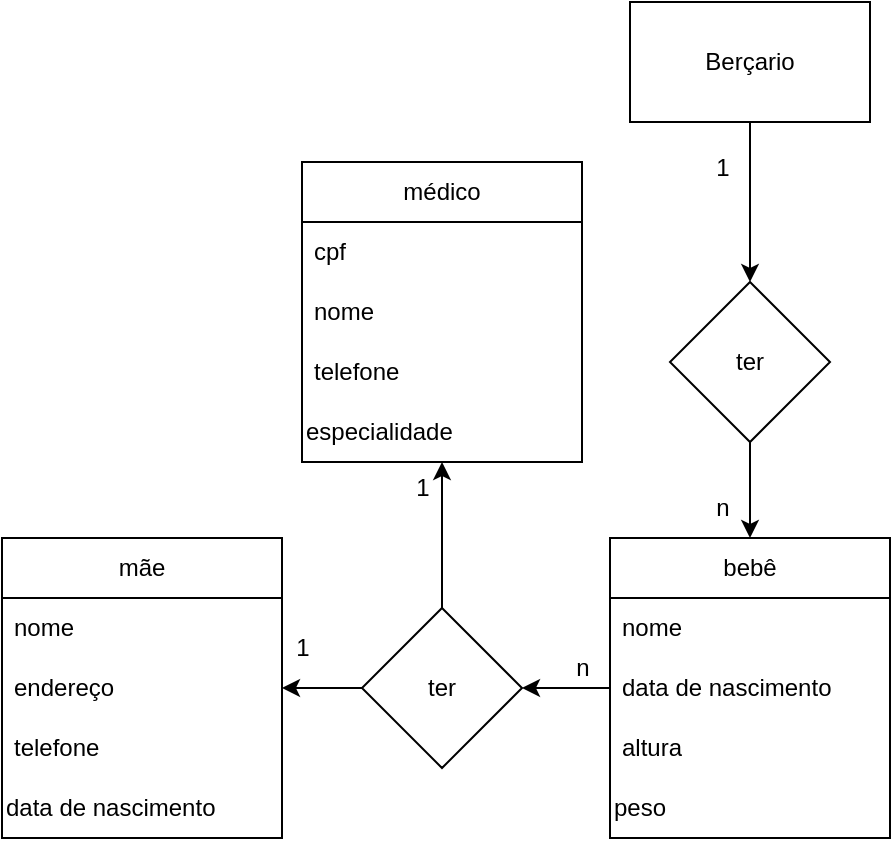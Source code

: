 <mxfile version="21.6.9" type="github">
  <diagram name="Página-1" id="vyyPWZjzh-mqohxhE3kP">
    <mxGraphModel dx="1434" dy="749" grid="1" gridSize="10" guides="1" tooltips="1" connect="1" arrows="1" fold="1" page="1" pageScale="1" pageWidth="827" pageHeight="1169" math="0" shadow="0">
      <root>
        <mxCell id="0" />
        <mxCell id="1" parent="0" />
        <mxCell id="VUxaMd9ZNwmOwTVqjh_6-3" value="" style="edgeStyle=orthogonalEdgeStyle;rounded=0;orthogonalLoop=1;jettySize=auto;html=1;" edge="1" parent="1" source="VUxaMd9ZNwmOwTVqjh_6-1" target="VUxaMd9ZNwmOwTVqjh_6-2">
          <mxGeometry relative="1" as="geometry" />
        </mxCell>
        <mxCell id="VUxaMd9ZNwmOwTVqjh_6-1" value="Berçario" style="whiteSpace=wrap;html=1;" vertex="1" parent="1">
          <mxGeometry x="354" y="150" width="120" height="60" as="geometry" />
        </mxCell>
        <mxCell id="VUxaMd9ZNwmOwTVqjh_6-9" style="edgeStyle=orthogonalEdgeStyle;rounded=0;orthogonalLoop=1;jettySize=auto;html=1;exitX=0.5;exitY=1;exitDx=0;exitDy=0;" edge="1" parent="1" source="VUxaMd9ZNwmOwTVqjh_6-2" target="VUxaMd9ZNwmOwTVqjh_6-4">
          <mxGeometry relative="1" as="geometry" />
        </mxCell>
        <mxCell id="VUxaMd9ZNwmOwTVqjh_6-2" value="ter" style="rhombus;whiteSpace=wrap;html=1;" vertex="1" parent="1">
          <mxGeometry x="374" y="290" width="80" height="80" as="geometry" />
        </mxCell>
        <mxCell id="VUxaMd9ZNwmOwTVqjh_6-13" value="" style="edgeStyle=orthogonalEdgeStyle;rounded=0;orthogonalLoop=1;jettySize=auto;html=1;" edge="1" parent="1" source="VUxaMd9ZNwmOwTVqjh_6-4" target="VUxaMd9ZNwmOwTVqjh_6-12">
          <mxGeometry relative="1" as="geometry" />
        </mxCell>
        <mxCell id="VUxaMd9ZNwmOwTVqjh_6-4" value="bebê" style="swimlane;fontStyle=0;childLayout=stackLayout;horizontal=1;startSize=30;horizontalStack=0;resizeParent=1;resizeParentMax=0;resizeLast=0;collapsible=1;marginBottom=0;whiteSpace=wrap;html=1;" vertex="1" parent="1">
          <mxGeometry x="344" y="418" width="140" height="150" as="geometry">
            <mxRectangle x="344" y="418" width="70" height="30" as="alternateBounds" />
          </mxGeometry>
        </mxCell>
        <mxCell id="VUxaMd9ZNwmOwTVqjh_6-5" value="nome" style="text;strokeColor=none;fillColor=none;align=left;verticalAlign=middle;spacingLeft=4;spacingRight=4;overflow=hidden;points=[[0,0.5],[1,0.5]];portConstraint=eastwest;rotatable=0;whiteSpace=wrap;html=1;" vertex="1" parent="VUxaMd9ZNwmOwTVqjh_6-4">
          <mxGeometry y="30" width="140" height="30" as="geometry" />
        </mxCell>
        <mxCell id="VUxaMd9ZNwmOwTVqjh_6-6" value="data de nascimento" style="text;strokeColor=none;fillColor=none;align=left;verticalAlign=middle;spacingLeft=4;spacingRight=4;overflow=hidden;points=[[0,0.5],[1,0.5]];portConstraint=eastwest;rotatable=0;whiteSpace=wrap;html=1;" vertex="1" parent="VUxaMd9ZNwmOwTVqjh_6-4">
          <mxGeometry y="60" width="140" height="30" as="geometry" />
        </mxCell>
        <mxCell id="VUxaMd9ZNwmOwTVqjh_6-7" value="&lt;div&gt;altura&lt;/div&gt;" style="text;strokeColor=none;fillColor=none;align=left;verticalAlign=middle;spacingLeft=4;spacingRight=4;overflow=hidden;points=[[0,0.5],[1,0.5]];portConstraint=eastwest;rotatable=0;whiteSpace=wrap;html=1;" vertex="1" parent="VUxaMd9ZNwmOwTVqjh_6-4">
          <mxGeometry y="90" width="140" height="30" as="geometry" />
        </mxCell>
        <mxCell id="VUxaMd9ZNwmOwTVqjh_6-8" value="peso" style="text;html=1;align=left;verticalAlign=middle;resizable=0;points=[];autosize=1;strokeColor=none;fillColor=none;" vertex="1" parent="VUxaMd9ZNwmOwTVqjh_6-4">
          <mxGeometry y="120" width="140" height="30" as="geometry" />
        </mxCell>
        <mxCell id="VUxaMd9ZNwmOwTVqjh_6-10" value="1" style="text;html=1;align=center;verticalAlign=middle;resizable=0;points=[];autosize=1;strokeColor=none;fillColor=none;" vertex="1" parent="1">
          <mxGeometry x="385" y="218" width="30" height="30" as="geometry" />
        </mxCell>
        <mxCell id="VUxaMd9ZNwmOwTVqjh_6-11" value="n" style="text;html=1;align=center;verticalAlign=middle;resizable=0;points=[];autosize=1;strokeColor=none;fillColor=none;" vertex="1" parent="1">
          <mxGeometry x="385" y="388" width="30" height="30" as="geometry" />
        </mxCell>
        <mxCell id="VUxaMd9ZNwmOwTVqjh_6-19" style="edgeStyle=orthogonalEdgeStyle;rounded=0;orthogonalLoop=1;jettySize=auto;html=1;exitX=0;exitY=0.5;exitDx=0;exitDy=0;entryX=1;entryY=0.5;entryDx=0;entryDy=0;" edge="1" parent="1" source="VUxaMd9ZNwmOwTVqjh_6-12" target="VUxaMd9ZNwmOwTVqjh_6-14">
          <mxGeometry relative="1" as="geometry" />
        </mxCell>
        <mxCell id="VUxaMd9ZNwmOwTVqjh_6-27" value="" style="edgeStyle=orthogonalEdgeStyle;rounded=0;orthogonalLoop=1;jettySize=auto;html=1;" edge="1" parent="1" source="VUxaMd9ZNwmOwTVqjh_6-12" target="VUxaMd9ZNwmOwTVqjh_6-26">
          <mxGeometry relative="1" as="geometry" />
        </mxCell>
        <mxCell id="VUxaMd9ZNwmOwTVqjh_6-12" value="ter" style="rhombus;whiteSpace=wrap;html=1;fontStyle=0;startSize=30;" vertex="1" parent="1">
          <mxGeometry x="220" y="453" width="80" height="80" as="geometry" />
        </mxCell>
        <mxCell id="VUxaMd9ZNwmOwTVqjh_6-14" value="mãe" style="swimlane;fontStyle=0;childLayout=stackLayout;horizontal=1;startSize=30;horizontalStack=0;resizeParent=1;resizeParentMax=0;resizeLast=0;collapsible=1;marginBottom=0;whiteSpace=wrap;html=1;" vertex="1" parent="1">
          <mxGeometry x="40" y="418" width="140" height="150" as="geometry">
            <mxRectangle x="40" y="418" width="60" height="30" as="alternateBounds" />
          </mxGeometry>
        </mxCell>
        <mxCell id="VUxaMd9ZNwmOwTVqjh_6-15" value="nome" style="text;strokeColor=none;fillColor=none;align=left;verticalAlign=middle;spacingLeft=4;spacingRight=4;overflow=hidden;points=[[0,0.5],[1,0.5]];portConstraint=eastwest;rotatable=0;whiteSpace=wrap;html=1;" vertex="1" parent="VUxaMd9ZNwmOwTVqjh_6-14">
          <mxGeometry y="30" width="140" height="30" as="geometry" />
        </mxCell>
        <mxCell id="VUxaMd9ZNwmOwTVqjh_6-16" value="endereço" style="text;strokeColor=none;fillColor=none;align=left;verticalAlign=middle;spacingLeft=4;spacingRight=4;overflow=hidden;points=[[0,0.5],[1,0.5]];portConstraint=eastwest;rotatable=0;whiteSpace=wrap;html=1;" vertex="1" parent="VUxaMd9ZNwmOwTVqjh_6-14">
          <mxGeometry y="60" width="140" height="30" as="geometry" />
        </mxCell>
        <mxCell id="VUxaMd9ZNwmOwTVqjh_6-17" value="telefone" style="text;strokeColor=none;fillColor=none;align=left;verticalAlign=middle;spacingLeft=4;spacingRight=4;overflow=hidden;points=[[0,0.5],[1,0.5]];portConstraint=eastwest;rotatable=0;whiteSpace=wrap;html=1;" vertex="1" parent="VUxaMd9ZNwmOwTVqjh_6-14">
          <mxGeometry y="90" width="140" height="30" as="geometry" />
        </mxCell>
        <mxCell id="VUxaMd9ZNwmOwTVqjh_6-18" value="data de nascimento" style="text;html=1;align=left;verticalAlign=middle;resizable=0;points=[];autosize=1;strokeColor=none;fillColor=none;" vertex="1" parent="VUxaMd9ZNwmOwTVqjh_6-14">
          <mxGeometry y="120" width="140" height="30" as="geometry" />
        </mxCell>
        <mxCell id="VUxaMd9ZNwmOwTVqjh_6-20" value="n" style="text;html=1;align=center;verticalAlign=middle;resizable=0;points=[];autosize=1;strokeColor=none;fillColor=none;" vertex="1" parent="1">
          <mxGeometry x="315" y="468" width="30" height="30" as="geometry" />
        </mxCell>
        <mxCell id="VUxaMd9ZNwmOwTVqjh_6-21" value="&lt;div&gt;1&lt;/div&gt;" style="text;html=1;align=center;verticalAlign=middle;resizable=0;points=[];autosize=1;strokeColor=none;fillColor=none;" vertex="1" parent="1">
          <mxGeometry x="175" y="458" width="30" height="30" as="geometry" />
        </mxCell>
        <mxCell id="VUxaMd9ZNwmOwTVqjh_6-22" value="médico" style="swimlane;fontStyle=0;childLayout=stackLayout;horizontal=1;startSize=30;horizontalStack=0;resizeParent=1;resizeParentMax=0;resizeLast=0;collapsible=1;marginBottom=0;whiteSpace=wrap;html=1;" vertex="1" parent="1">
          <mxGeometry x="190" y="230" width="140" height="150" as="geometry">
            <mxRectangle x="190" y="230" width="80" height="30" as="alternateBounds" />
          </mxGeometry>
        </mxCell>
        <mxCell id="VUxaMd9ZNwmOwTVqjh_6-23" value="cpf" style="text;strokeColor=none;fillColor=none;align=left;verticalAlign=middle;spacingLeft=4;spacingRight=4;overflow=hidden;points=[[0,0.5],[1,0.5]];portConstraint=eastwest;rotatable=0;whiteSpace=wrap;html=1;" vertex="1" parent="VUxaMd9ZNwmOwTVqjh_6-22">
          <mxGeometry y="30" width="140" height="30" as="geometry" />
        </mxCell>
        <mxCell id="VUxaMd9ZNwmOwTVqjh_6-24" value="nome" style="text;strokeColor=none;fillColor=none;align=left;verticalAlign=middle;spacingLeft=4;spacingRight=4;overflow=hidden;points=[[0,0.5],[1,0.5]];portConstraint=eastwest;rotatable=0;whiteSpace=wrap;html=1;" vertex="1" parent="VUxaMd9ZNwmOwTVqjh_6-22">
          <mxGeometry y="60" width="140" height="30" as="geometry" />
        </mxCell>
        <mxCell id="VUxaMd9ZNwmOwTVqjh_6-25" value="telefone" style="text;strokeColor=none;fillColor=none;align=left;verticalAlign=middle;spacingLeft=4;spacingRight=4;overflow=hidden;points=[[0,0.5],[1,0.5]];portConstraint=eastwest;rotatable=0;whiteSpace=wrap;html=1;" vertex="1" parent="VUxaMd9ZNwmOwTVqjh_6-22">
          <mxGeometry y="90" width="140" height="30" as="geometry" />
        </mxCell>
        <mxCell id="VUxaMd9ZNwmOwTVqjh_6-26" value="especialidade" style="text;html=1;align=left;verticalAlign=middle;resizable=0;points=[];autosize=1;strokeColor=none;fillColor=none;" vertex="1" parent="VUxaMd9ZNwmOwTVqjh_6-22">
          <mxGeometry y="120" width="140" height="30" as="geometry" />
        </mxCell>
        <mxCell id="VUxaMd9ZNwmOwTVqjh_6-28" value="&lt;div&gt;1&lt;/div&gt;" style="text;html=1;align=center;verticalAlign=middle;resizable=0;points=[];autosize=1;strokeColor=none;fillColor=none;" vertex="1" parent="1">
          <mxGeometry x="235" y="378" width="30" height="30" as="geometry" />
        </mxCell>
      </root>
    </mxGraphModel>
  </diagram>
</mxfile>
